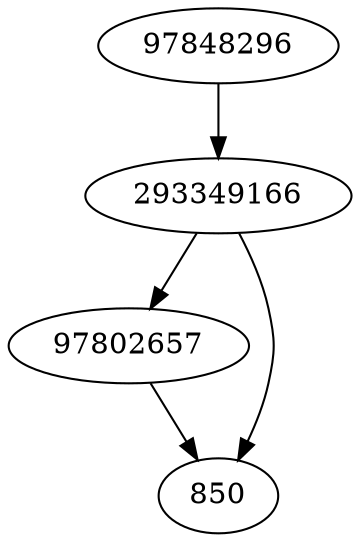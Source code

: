 strict digraph  {
97848296;
97802657;
850;
293349166;
97848296 -> 293349166;
97802657 -> 850;
293349166 -> 97802657;
293349166 -> 850;
}
